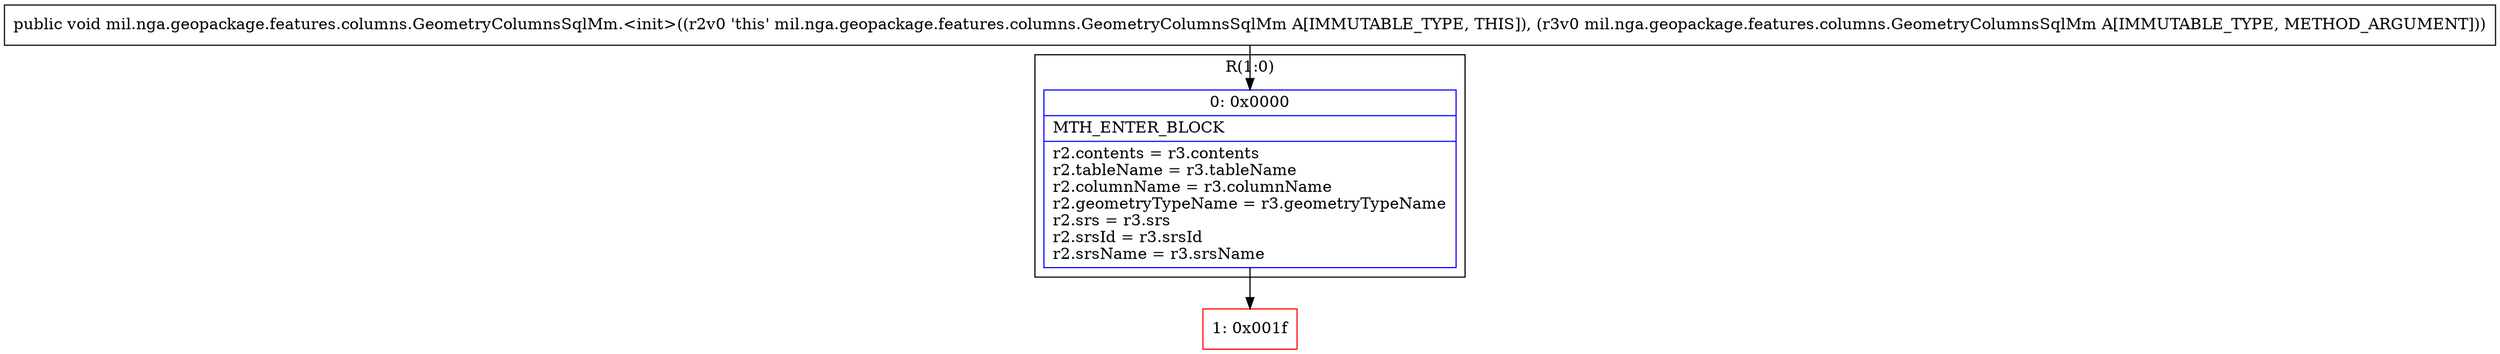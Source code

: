 digraph "CFG formil.nga.geopackage.features.columns.GeometryColumnsSqlMm.\<init\>(Lmil\/nga\/geopackage\/features\/columns\/GeometryColumnsSqlMm;)V" {
subgraph cluster_Region_1764993640 {
label = "R(1:0)";
node [shape=record,color=blue];
Node_0 [shape=record,label="{0\:\ 0x0000|MTH_ENTER_BLOCK\l|r2.contents = r3.contents\lr2.tableName = r3.tableName\lr2.columnName = r3.columnName\lr2.geometryTypeName = r3.geometryTypeName\lr2.srs = r3.srs\lr2.srsId = r3.srsId\lr2.srsName = r3.srsName\l}"];
}
Node_1 [shape=record,color=red,label="{1\:\ 0x001f}"];
MethodNode[shape=record,label="{public void mil.nga.geopackage.features.columns.GeometryColumnsSqlMm.\<init\>((r2v0 'this' mil.nga.geopackage.features.columns.GeometryColumnsSqlMm A[IMMUTABLE_TYPE, THIS]), (r3v0 mil.nga.geopackage.features.columns.GeometryColumnsSqlMm A[IMMUTABLE_TYPE, METHOD_ARGUMENT])) }"];
MethodNode -> Node_0;
Node_0 -> Node_1;
}

